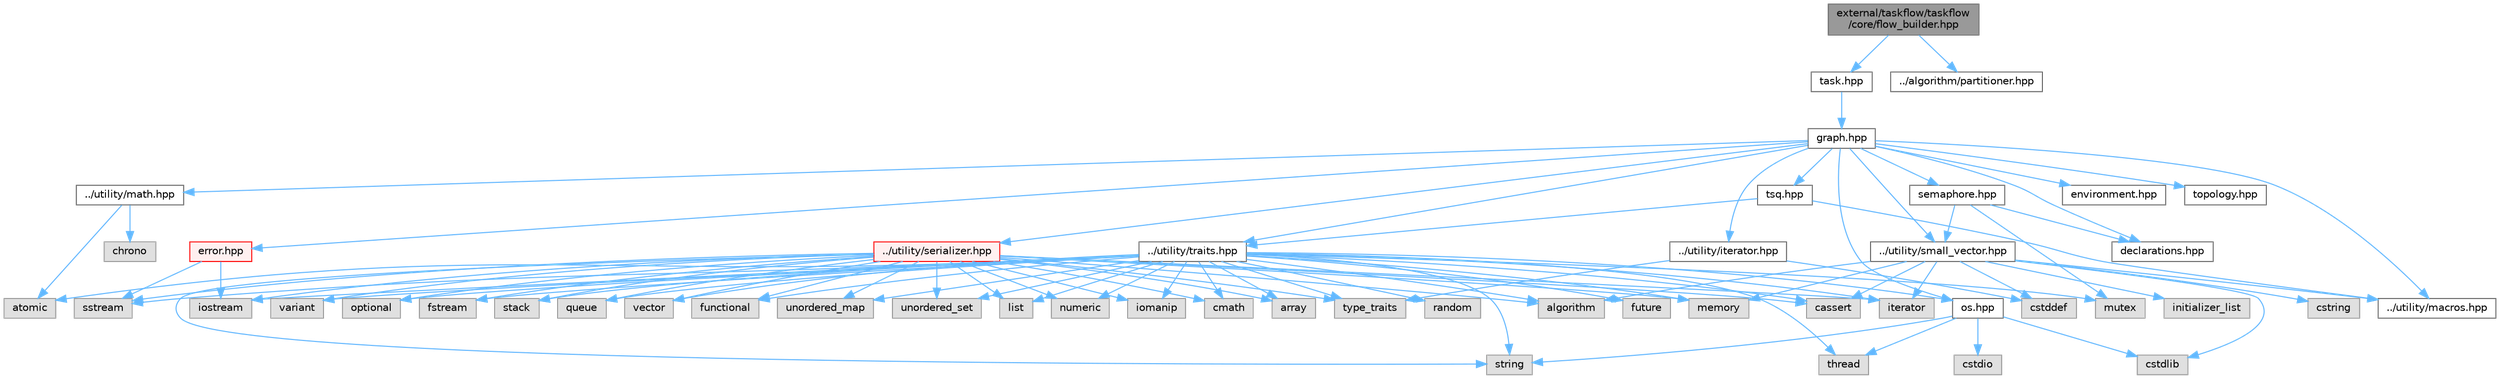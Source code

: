 digraph "external/taskflow/taskflow/core/flow_builder.hpp"
{
 // LATEX_PDF_SIZE
  bgcolor="transparent";
  edge [fontname=Helvetica,fontsize=10,labelfontname=Helvetica,labelfontsize=10];
  node [fontname=Helvetica,fontsize=10,shape=box,height=0.2,width=0.4];
  Node1 [id="Node000001",label="external/taskflow/taskflow\l/core/flow_builder.hpp",height=0.2,width=0.4,color="gray40", fillcolor="grey60", style="filled", fontcolor="black",tooltip="flow builder include file"];
  Node1 -> Node2 [id="edge1_Node000001_Node000002",color="steelblue1",style="solid",tooltip=" "];
  Node2 [id="Node000002",label="task.hpp",height=0.2,width=0.4,color="grey40", fillcolor="white", style="filled",URL="$task_8hpp.html",tooltip="task include file"];
  Node2 -> Node3 [id="edge2_Node000002_Node000003",color="steelblue1",style="solid",tooltip=" "];
  Node3 [id="Node000003",label="graph.hpp",height=0.2,width=0.4,color="grey40", fillcolor="white", style="filled",URL="$taskflow_2core_2graph_8hpp.html",tooltip="graph include file"];
  Node3 -> Node4 [id="edge3_Node000003_Node000004",color="steelblue1",style="solid",tooltip=" "];
  Node4 [id="Node000004",label="../utility/macros.hpp",height=0.2,width=0.4,color="grey40", fillcolor="white", style="filled",URL="$macros_8hpp.html",tooltip=" "];
  Node3 -> Node5 [id="edge4_Node000003_Node000005",color="steelblue1",style="solid",tooltip=" "];
  Node5 [id="Node000005",label="../utility/traits.hpp",height=0.2,width=0.4,color="grey40", fillcolor="white", style="filled",URL="$taskflow_2utility_2traits_8hpp.html",tooltip=" "];
  Node5 -> Node6 [id="edge5_Node000005_Node000006",color="steelblue1",style="solid",tooltip=" "];
  Node6 [id="Node000006",label="type_traits",height=0.2,width=0.4,color="grey60", fillcolor="#E0E0E0", style="filled",tooltip=" "];
  Node5 -> Node7 [id="edge6_Node000005_Node000007",color="steelblue1",style="solid",tooltip=" "];
  Node7 [id="Node000007",label="iterator",height=0.2,width=0.4,color="grey60", fillcolor="#E0E0E0", style="filled",tooltip=" "];
  Node5 -> Node8 [id="edge7_Node000005_Node000008",color="steelblue1",style="solid",tooltip=" "];
  Node8 [id="Node000008",label="iostream",height=0.2,width=0.4,color="grey60", fillcolor="#E0E0E0", style="filled",tooltip=" "];
  Node5 -> Node9 [id="edge8_Node000005_Node000009",color="steelblue1",style="solid",tooltip=" "];
  Node9 [id="Node000009",label="fstream",height=0.2,width=0.4,color="grey60", fillcolor="#E0E0E0", style="filled",tooltip=" "];
  Node5 -> Node10 [id="edge9_Node000005_Node000010",color="steelblue1",style="solid",tooltip=" "];
  Node10 [id="Node000010",label="mutex",height=0.2,width=0.4,color="grey60", fillcolor="#E0E0E0", style="filled",tooltip=" "];
  Node5 -> Node11 [id="edge10_Node000005_Node000011",color="steelblue1",style="solid",tooltip=" "];
  Node11 [id="Node000011",label="stack",height=0.2,width=0.4,color="grey60", fillcolor="#E0E0E0", style="filled",tooltip=" "];
  Node5 -> Node12 [id="edge11_Node000005_Node000012",color="steelblue1",style="solid",tooltip=" "];
  Node12 [id="Node000012",label="queue",height=0.2,width=0.4,color="grey60", fillcolor="#E0E0E0", style="filled",tooltip=" "];
  Node5 -> Node13 [id="edge12_Node000005_Node000013",color="steelblue1",style="solid",tooltip=" "];
  Node13 [id="Node000013",label="vector",height=0.2,width=0.4,color="grey60", fillcolor="#E0E0E0", style="filled",tooltip=" "];
  Node5 -> Node14 [id="edge13_Node000005_Node000014",color="steelblue1",style="solid",tooltip=" "];
  Node14 [id="Node000014",label="algorithm",height=0.2,width=0.4,color="grey60", fillcolor="#E0E0E0", style="filled",tooltip=" "];
  Node5 -> Node15 [id="edge14_Node000005_Node000015",color="steelblue1",style="solid",tooltip=" "];
  Node15 [id="Node000015",label="memory",height=0.2,width=0.4,color="grey60", fillcolor="#E0E0E0", style="filled",tooltip=" "];
  Node5 -> Node16 [id="edge15_Node000005_Node000016",color="steelblue1",style="solid",tooltip=" "];
  Node16 [id="Node000016",label="atomic",height=0.2,width=0.4,color="grey60", fillcolor="#E0E0E0", style="filled",tooltip=" "];
  Node5 -> Node17 [id="edge16_Node000005_Node000017",color="steelblue1",style="solid",tooltip=" "];
  Node17 [id="Node000017",label="thread",height=0.2,width=0.4,color="grey60", fillcolor="#E0E0E0", style="filled",tooltip=" "];
  Node5 -> Node18 [id="edge17_Node000005_Node000018",color="steelblue1",style="solid",tooltip=" "];
  Node18 [id="Node000018",label="future",height=0.2,width=0.4,color="grey60", fillcolor="#E0E0E0", style="filled",tooltip=" "];
  Node5 -> Node19 [id="edge18_Node000005_Node000019",color="steelblue1",style="solid",tooltip=" "];
  Node19 [id="Node000019",label="functional",height=0.2,width=0.4,color="grey60", fillcolor="#E0E0E0", style="filled",tooltip=" "];
  Node5 -> Node20 [id="edge19_Node000005_Node000020",color="steelblue1",style="solid",tooltip=" "];
  Node20 [id="Node000020",label="unordered_map",height=0.2,width=0.4,color="grey60", fillcolor="#E0E0E0", style="filled",tooltip=" "];
  Node5 -> Node21 [id="edge20_Node000005_Node000021",color="steelblue1",style="solid",tooltip=" "];
  Node21 [id="Node000021",label="unordered_set",height=0.2,width=0.4,color="grey60", fillcolor="#E0E0E0", style="filled",tooltip=" "];
  Node5 -> Node22 [id="edge21_Node000005_Node000022",color="steelblue1",style="solid",tooltip=" "];
  Node22 [id="Node000022",label="sstream",height=0.2,width=0.4,color="grey60", fillcolor="#E0E0E0", style="filled",tooltip=" "];
  Node5 -> Node23 [id="edge22_Node000005_Node000023",color="steelblue1",style="solid",tooltip=" "];
  Node23 [id="Node000023",label="list",height=0.2,width=0.4,color="grey60", fillcolor="#E0E0E0", style="filled",tooltip=" "];
  Node5 -> Node24 [id="edge23_Node000005_Node000024",color="steelblue1",style="solid",tooltip=" "];
  Node24 [id="Node000024",label="numeric",height=0.2,width=0.4,color="grey60", fillcolor="#E0E0E0", style="filled",tooltip=" "];
  Node5 -> Node25 [id="edge24_Node000005_Node000025",color="steelblue1",style="solid",tooltip=" "];
  Node25 [id="Node000025",label="random",height=0.2,width=0.4,color="grey60", fillcolor="#E0E0E0", style="filled",tooltip=" "];
  Node5 -> Node26 [id="edge25_Node000005_Node000026",color="steelblue1",style="solid",tooltip=" "];
  Node26 [id="Node000026",label="iomanip",height=0.2,width=0.4,color="grey60", fillcolor="#E0E0E0", style="filled",tooltip=" "];
  Node5 -> Node27 [id="edge26_Node000005_Node000027",color="steelblue1",style="solid",tooltip=" "];
  Node27 [id="Node000027",label="cassert",height=0.2,width=0.4,color="grey60", fillcolor="#E0E0E0", style="filled",tooltip=" "];
  Node5 -> Node28 [id="edge27_Node000005_Node000028",color="steelblue1",style="solid",tooltip=" "];
  Node28 [id="Node000028",label="cmath",height=0.2,width=0.4,color="grey60", fillcolor="#E0E0E0", style="filled",tooltip=" "];
  Node5 -> Node29 [id="edge28_Node000005_Node000029",color="steelblue1",style="solid",tooltip=" "];
  Node29 [id="Node000029",label="array",height=0.2,width=0.4,color="grey60", fillcolor="#E0E0E0", style="filled",tooltip=" "];
  Node5 -> Node30 [id="edge29_Node000005_Node000030",color="steelblue1",style="solid",tooltip=" "];
  Node30 [id="Node000030",label="string",height=0.2,width=0.4,color="grey60", fillcolor="#E0E0E0", style="filled",tooltip=" "];
  Node5 -> Node31 [id="edge30_Node000005_Node000031",color="steelblue1",style="solid",tooltip=" "];
  Node31 [id="Node000031",label="variant",height=0.2,width=0.4,color="grey60", fillcolor="#E0E0E0", style="filled",tooltip=" "];
  Node5 -> Node32 [id="edge31_Node000005_Node000032",color="steelblue1",style="solid",tooltip=" "];
  Node32 [id="Node000032",label="optional",height=0.2,width=0.4,color="grey60", fillcolor="#E0E0E0", style="filled",tooltip=" "];
  Node5 -> Node33 [id="edge32_Node000005_Node000033",color="steelblue1",style="solid",tooltip=" "];
  Node33 [id="Node000033",label="os.hpp",height=0.2,width=0.4,color="grey40", fillcolor="white", style="filled",URL="$os_8hpp.html",tooltip=" "];
  Node33 -> Node34 [id="edge33_Node000033_Node000034",color="steelblue1",style="solid",tooltip=" "];
  Node34 [id="Node000034",label="cstdlib",height=0.2,width=0.4,color="grey60", fillcolor="#E0E0E0", style="filled",tooltip=" "];
  Node33 -> Node35 [id="edge34_Node000033_Node000035",color="steelblue1",style="solid",tooltip=" "];
  Node35 [id="Node000035",label="cstdio",height=0.2,width=0.4,color="grey60", fillcolor="#E0E0E0", style="filled",tooltip=" "];
  Node33 -> Node30 [id="edge35_Node000033_Node000030",color="steelblue1",style="solid",tooltip=" "];
  Node33 -> Node17 [id="edge36_Node000033_Node000017",color="steelblue1",style="solid",tooltip=" "];
  Node3 -> Node36 [id="edge37_Node000003_Node000036",color="steelblue1",style="solid",tooltip=" "];
  Node36 [id="Node000036",label="../utility/iterator.hpp",height=0.2,width=0.4,color="grey40", fillcolor="white", style="filled",URL="$iterator_8hpp.html",tooltip=" "];
  Node36 -> Node37 [id="edge38_Node000036_Node000037",color="steelblue1",style="solid",tooltip=" "];
  Node37 [id="Node000037",label="cstddef",height=0.2,width=0.4,color="grey60", fillcolor="#E0E0E0", style="filled",tooltip=" "];
  Node36 -> Node6 [id="edge39_Node000036_Node000006",color="steelblue1",style="solid",tooltip=" "];
  Node3 -> Node33 [id="edge40_Node000003_Node000033",color="steelblue1",style="solid",tooltip=" "];
  Node3 -> Node38 [id="edge41_Node000003_Node000038",color="steelblue1",style="solid",tooltip=" "];
  Node38 [id="Node000038",label="../utility/math.hpp",height=0.2,width=0.4,color="grey40", fillcolor="white", style="filled",URL="$math_8hpp.html",tooltip=" "];
  Node38 -> Node16 [id="edge42_Node000038_Node000016",color="steelblue1",style="solid",tooltip=" "];
  Node38 -> Node39 [id="edge43_Node000038_Node000039",color="steelblue1",style="solid",tooltip=" "];
  Node39 [id="Node000039",label="chrono",height=0.2,width=0.4,color="grey60", fillcolor="#E0E0E0", style="filled",tooltip=" "];
  Node3 -> Node40 [id="edge44_Node000003_Node000040",color="steelblue1",style="solid",tooltip=" "];
  Node40 [id="Node000040",label="../utility/small_vector.hpp",height=0.2,width=0.4,color="grey40", fillcolor="white", style="filled",URL="$small__vector_8hpp.html",tooltip="small vector include file"];
  Node40 -> Node4 [id="edge45_Node000040_Node000004",color="steelblue1",style="solid",tooltip=" "];
  Node40 -> Node14 [id="edge46_Node000040_Node000014",color="steelblue1",style="solid",tooltip=" "];
  Node40 -> Node27 [id="edge47_Node000040_Node000027",color="steelblue1",style="solid",tooltip=" "];
  Node40 -> Node37 [id="edge48_Node000040_Node000037",color="steelblue1",style="solid",tooltip=" "];
  Node40 -> Node34 [id="edge49_Node000040_Node000034",color="steelblue1",style="solid",tooltip=" "];
  Node40 -> Node41 [id="edge50_Node000040_Node000041",color="steelblue1",style="solid",tooltip=" "];
  Node41 [id="Node000041",label="cstring",height=0.2,width=0.4,color="grey60", fillcolor="#E0E0E0", style="filled",tooltip=" "];
  Node40 -> Node42 [id="edge51_Node000040_Node000042",color="steelblue1",style="solid",tooltip=" "];
  Node42 [id="Node000042",label="initializer_list",height=0.2,width=0.4,color="grey60", fillcolor="#E0E0E0", style="filled",tooltip=" "];
  Node40 -> Node7 [id="edge52_Node000040_Node000007",color="steelblue1",style="solid",tooltip=" "];
  Node40 -> Node15 [id="edge53_Node000040_Node000015",color="steelblue1",style="solid",tooltip=" "];
  Node3 -> Node43 [id="edge54_Node000003_Node000043",color="steelblue1",style="solid",tooltip=" "];
  Node43 [id="Node000043",label="../utility/serializer.hpp",height=0.2,width=0.4,color="red", fillcolor="#FFF0F0", style="filled",URL="$taskflow_2utility_2serializer_8hpp.html",tooltip=" "];
  Node43 -> Node6 [id="edge55_Node000043_Node000006",color="steelblue1",style="solid",tooltip=" "];
  Node43 -> Node7 [id="edge56_Node000043_Node000007",color="steelblue1",style="solid",tooltip=" "];
  Node43 -> Node8 [id="edge57_Node000043_Node000008",color="steelblue1",style="solid",tooltip=" "];
  Node43 -> Node9 [id="edge58_Node000043_Node000009",color="steelblue1",style="solid",tooltip=" "];
  Node43 -> Node11 [id="edge59_Node000043_Node000011",color="steelblue1",style="solid",tooltip=" "];
  Node43 -> Node12 [id="edge60_Node000043_Node000012",color="steelblue1",style="solid",tooltip=" "];
  Node43 -> Node13 [id="edge61_Node000043_Node000013",color="steelblue1",style="solid",tooltip=" "];
  Node43 -> Node14 [id="edge62_Node000043_Node000014",color="steelblue1",style="solid",tooltip=" "];
  Node43 -> Node15 [id="edge63_Node000043_Node000015",color="steelblue1",style="solid",tooltip=" "];
  Node43 -> Node19 [id="edge64_Node000043_Node000019",color="steelblue1",style="solid",tooltip=" "];
  Node43 -> Node20 [id="edge65_Node000043_Node000020",color="steelblue1",style="solid",tooltip=" "];
  Node43 -> Node21 [id="edge66_Node000043_Node000021",color="steelblue1",style="solid",tooltip=" "];
  Node43 -> Node22 [id="edge67_Node000043_Node000022",color="steelblue1",style="solid",tooltip=" "];
  Node43 -> Node23 [id="edge68_Node000043_Node000023",color="steelblue1",style="solid",tooltip=" "];
  Node43 -> Node24 [id="edge69_Node000043_Node000024",color="steelblue1",style="solid",tooltip=" "];
  Node43 -> Node26 [id="edge70_Node000043_Node000026",color="steelblue1",style="solid",tooltip=" "];
  Node43 -> Node27 [id="edge71_Node000043_Node000027",color="steelblue1",style="solid",tooltip=" "];
  Node43 -> Node28 [id="edge72_Node000043_Node000028",color="steelblue1",style="solid",tooltip=" "];
  Node43 -> Node29 [id="edge73_Node000043_Node000029",color="steelblue1",style="solid",tooltip=" "];
  Node43 -> Node30 [id="edge74_Node000043_Node000030",color="steelblue1",style="solid",tooltip=" "];
  Node43 -> Node31 [id="edge75_Node000043_Node000031",color="steelblue1",style="solid",tooltip=" "];
  Node43 -> Node32 [id="edge76_Node000043_Node000032",color="steelblue1",style="solid",tooltip=" "];
  Node3 -> Node47 [id="edge77_Node000003_Node000047",color="steelblue1",style="solid",tooltip=" "];
  Node47 [id="Node000047",label="error.hpp",height=0.2,width=0.4,color="red", fillcolor="#FFF0F0", style="filled",URL="$error_8hpp.html",tooltip=" "];
  Node47 -> Node8 [id="edge78_Node000047_Node000008",color="steelblue1",style="solid",tooltip=" "];
  Node47 -> Node22 [id="edge79_Node000047_Node000022",color="steelblue1",style="solid",tooltip=" "];
  Node3 -> Node50 [id="edge80_Node000003_Node000050",color="steelblue1",style="solid",tooltip=" "];
  Node50 [id="Node000050",label="declarations.hpp",height=0.2,width=0.4,color="grey40", fillcolor="white", style="filled",URL="$declarations_8hpp.html",tooltip=" "];
  Node3 -> Node51 [id="edge81_Node000003_Node000051",color="steelblue1",style="solid",tooltip=" "];
  Node51 [id="Node000051",label="semaphore.hpp",height=0.2,width=0.4,color="grey40", fillcolor="white", style="filled",URL="$semaphore_8hpp.html",tooltip="semaphore include file"];
  Node51 -> Node10 [id="edge82_Node000051_Node000010",color="steelblue1",style="solid",tooltip=" "];
  Node51 -> Node50 [id="edge83_Node000051_Node000050",color="steelblue1",style="solid",tooltip=" "];
  Node51 -> Node40 [id="edge84_Node000051_Node000040",color="steelblue1",style="solid",tooltip=" "];
  Node3 -> Node52 [id="edge85_Node000003_Node000052",color="steelblue1",style="solid",tooltip=" "];
  Node52 [id="Node000052",label="environment.hpp",height=0.2,width=0.4,color="grey40", fillcolor="white", style="filled",URL="$environment_8hpp.html",tooltip=" "];
  Node3 -> Node53 [id="edge86_Node000003_Node000053",color="steelblue1",style="solid",tooltip=" "];
  Node53 [id="Node000053",label="topology.hpp",height=0.2,width=0.4,color="grey40", fillcolor="white", style="filled",URL="$topology_8hpp.html",tooltip=" "];
  Node3 -> Node54 [id="edge87_Node000003_Node000054",color="steelblue1",style="solid",tooltip=" "];
  Node54 [id="Node000054",label="tsq.hpp",height=0.2,width=0.4,color="grey40", fillcolor="white", style="filled",URL="$tsq_8hpp.html",tooltip="task queue include file"];
  Node54 -> Node4 [id="edge88_Node000054_Node000004",color="steelblue1",style="solid",tooltip=" "];
  Node54 -> Node5 [id="edge89_Node000054_Node000005",color="steelblue1",style="solid",tooltip=" "];
  Node1 -> Node55 [id="edge90_Node000001_Node000055",color="steelblue1",style="solid",tooltip=" "];
  Node55 [id="Node000055",label="../algorithm/partitioner.hpp",height=0.2,width=0.4,color="grey40", fillcolor="white", style="filled",URL="$partitioner_8hpp.html",tooltip="partitioner include file"];
}

